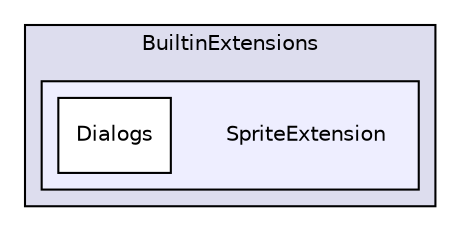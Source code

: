 digraph "SpriteExtension" {
  compound=true
  node [ fontsize="10", fontname="Helvetica"];
  edge [ labelfontsize="10", labelfontname="Helvetica"];
  subgraph clusterdir_133005aee98dc14e9b45053ba4beb69f {
    graph [ bgcolor="#ddddee", pencolor="black", label="BuiltinExtensions" fontname="Helvetica", fontsize="10", URL="dir_133005aee98dc14e9b45053ba4beb69f.html"]
  subgraph clusterdir_00eaefe2bdcf4006a95d230b470d4584 {
    graph [ bgcolor="#eeeeff", pencolor="black", label="" URL="dir_00eaefe2bdcf4006a95d230b470d4584.html"];
    dir_00eaefe2bdcf4006a95d230b470d4584 [shape=plaintext label="SpriteExtension"];
    dir_ede6fff8d8004f7c4fa976f49a336aeb [shape=box label="Dialogs" color="black" fillcolor="white" style="filled" URL="dir_ede6fff8d8004f7c4fa976f49a336aeb.html"];
  }
  }
}
